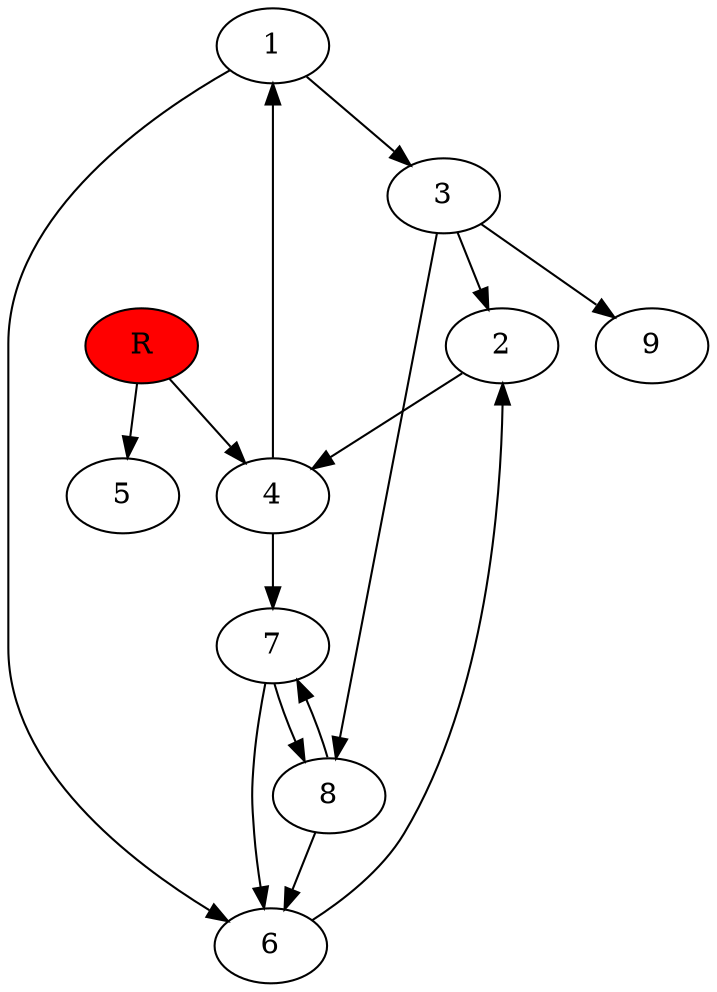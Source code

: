 digraph prb55813 {
	1
	2
	3
	4
	5
	6
	7
	8
	R [fillcolor="#ff0000" style=filled]
	1 -> 3
	1 -> 6
	2 -> 4
	3 -> 2
	3 -> 8
	3 -> 9
	4 -> 1
	4 -> 7
	6 -> 2
	7 -> 6
	7 -> 8
	8 -> 6
	8 -> 7
	R -> 4
	R -> 5
}
